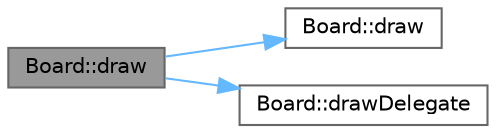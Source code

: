 digraph "Board::draw"
{
 // LATEX_PDF_SIZE
  bgcolor="transparent";
  edge [fontname=Helvetica,fontsize=10,labelfontname=Helvetica,labelfontsize=10];
  node [fontname=Helvetica,fontsize=10,shape=box,height=0.2,width=0.4];
  rankdir="LR";
  Node1 [id="Node000001",label="Board::draw",height=0.2,width=0.4,color="gray40", fillcolor="grey60", style="filled", fontcolor="black",tooltip="Called from the Evolution thread"];
  Node1 -> Node2 [id="edge1_Node000001_Node000002",color="steelblue1",style="solid",tooltip=" "];
  Node2 [id="Node000002",label="Board::draw",height=0.2,width=0.4,color="grey40", fillcolor="white", style="filled",URL="$class_board.html#a8319cbcbcd649429bd2b80480586f7ff",tooltip=" "];
  Node1 -> Node3 [id="edge2_Node000001_Node000003",color="steelblue1",style="solid",tooltip=" "];
  Node3 [id="Node000003",label="Board::drawDelegate",height=0.2,width=0.4,color="grey40", fillcolor="white", style="filled",URL="$class_board.html#aa508704d3bbb628ce3dc0ad3ab1646e0",tooltip=" "];
}
